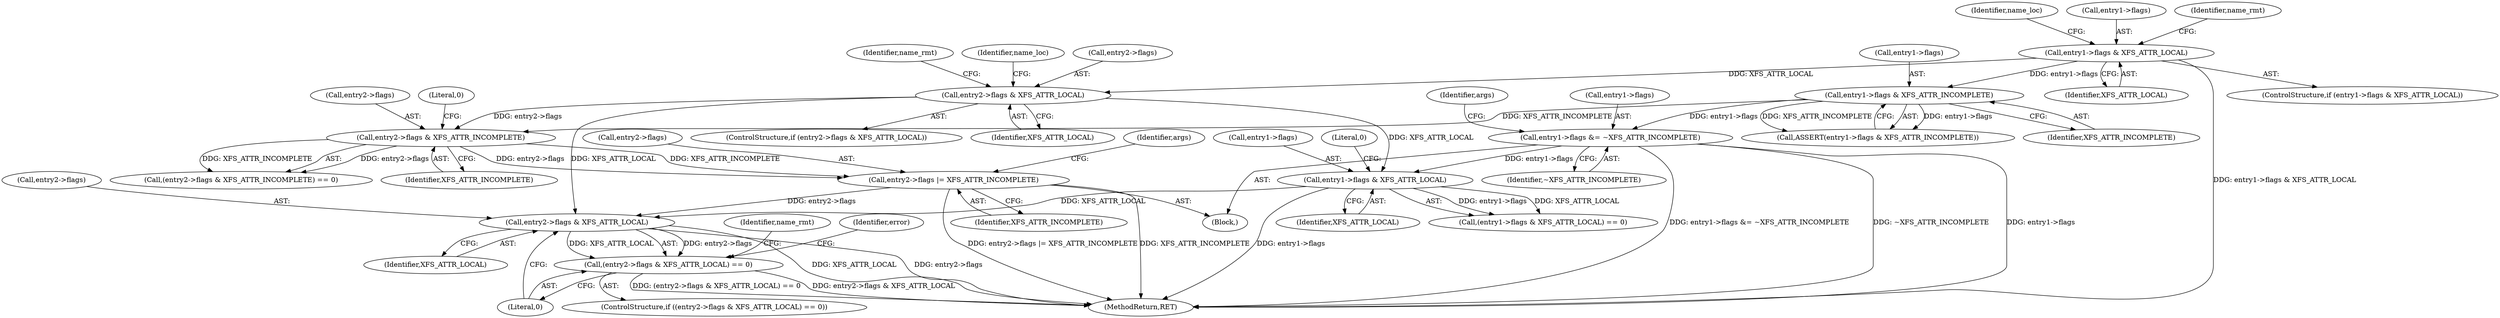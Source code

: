 digraph "0_linux_8275cdd0e7ac550dcce2b3ef6d2fb3b808c1ae59_4@pointer" {
"1000451" [label="(Call,entry2->flags & XFS_ATTR_LOCAL)"];
"1000433" [label="(Call,entry2->flags |= XFS_ATTR_INCOMPLETE)"];
"1000364" [label="(Call,entry2->flags & XFS_ATTR_INCOMPLETE)"];
"1000289" [label="(Call,entry2->flags & XFS_ATTR_LOCAL)"];
"1000242" [label="(Call,entry1->flags & XFS_ATTR_LOCAL)"];
"1000357" [label="(Call,entry1->flags & XFS_ATTR_INCOMPLETE)"];
"1000393" [label="(Call,entry1->flags & XFS_ATTR_LOCAL)"];
"1000370" [label="(Call,entry1->flags &= ~XFS_ATTR_INCOMPLETE)"];
"1000450" [label="(Call,(entry2->flags & XFS_ATTR_LOCAL) == 0)"];
"1000433" [label="(Call,entry2->flags |= XFS_ATTR_INCOMPLETE)"];
"1000361" [label="(Identifier,XFS_ATTR_INCOMPLETE)"];
"1000249" [label="(Identifier,name_loc)"];
"1000365" [label="(Call,entry2->flags)"];
"1000456" [label="(Literal,0)"];
"1000437" [label="(Identifier,XFS_ATTR_INCOMPLETE)"];
"1000368" [label="(Identifier,XFS_ATTR_INCOMPLETE)"];
"1000455" [label="(Identifier,XFS_ATTR_LOCAL)"];
"1000394" [label="(Call,entry1->flags)"];
"1000392" [label="(Call,(entry1->flags & XFS_ATTR_LOCAL) == 0)"];
"1000243" [label="(Call,entry1->flags)"];
"1000242" [label="(Call,entry1->flags & XFS_ATTR_LOCAL)"];
"1000288" [label="(ControlStructure,if (entry2->flags & XFS_ATTR_LOCAL))"];
"1000498" [label="(MethodReturn,RET)"];
"1000356" [label="(Call,ASSERT(entry1->flags & XFS_ATTR_INCOMPLETE))"];
"1000371" [label="(Call,entry1->flags)"];
"1000374" [label="(Identifier,~XFS_ATTR_INCOMPLETE)"];
"1000449" [label="(ControlStructure,if ((entry2->flags & XFS_ATTR_LOCAL) == 0))"];
"1000451" [label="(Call,entry2->flags & XFS_ATTR_LOCAL)"];
"1000369" [label="(Literal,0)"];
"1000270" [label="(Identifier,name_rmt)"];
"1000293" [label="(Identifier,XFS_ATTR_LOCAL)"];
"1000440" [label="(Identifier,args)"];
"1000363" [label="(Call,(entry2->flags & XFS_ATTR_INCOMPLETE) == 0)"];
"1000487" [label="(Identifier,error)"];
"1000398" [label="(Literal,0)"];
"1000434" [label="(Call,entry2->flags)"];
"1000459" [label="(Identifier,name_rmt)"];
"1000370" [label="(Call,entry1->flags &= ~XFS_ATTR_INCOMPLETE)"];
"1000241" [label="(ControlStructure,if (entry1->flags & XFS_ATTR_LOCAL))"];
"1000450" [label="(Call,(entry2->flags & XFS_ATTR_LOCAL) == 0)"];
"1000377" [label="(Identifier,args)"];
"1000246" [label="(Identifier,XFS_ATTR_LOCAL)"];
"1000289" [label="(Call,entry2->flags & XFS_ATTR_LOCAL)"];
"1000317" [label="(Identifier,name_rmt)"];
"1000358" [label="(Call,entry1->flags)"];
"1000364" [label="(Call,entry2->flags & XFS_ATTR_INCOMPLETE)"];
"1000296" [label="(Identifier,name_loc)"];
"1000397" [label="(Identifier,XFS_ATTR_LOCAL)"];
"1000357" [label="(Call,entry1->flags & XFS_ATTR_INCOMPLETE)"];
"1000393" [label="(Call,entry1->flags & XFS_ATTR_LOCAL)"];
"1000105" [label="(Block,)"];
"1000452" [label="(Call,entry2->flags)"];
"1000290" [label="(Call,entry2->flags)"];
"1000451" -> "1000450"  [label="AST: "];
"1000451" -> "1000455"  [label="CFG: "];
"1000452" -> "1000451"  [label="AST: "];
"1000455" -> "1000451"  [label="AST: "];
"1000456" -> "1000451"  [label="CFG: "];
"1000451" -> "1000498"  [label="DDG: XFS_ATTR_LOCAL"];
"1000451" -> "1000498"  [label="DDG: entry2->flags"];
"1000451" -> "1000450"  [label="DDG: entry2->flags"];
"1000451" -> "1000450"  [label="DDG: XFS_ATTR_LOCAL"];
"1000433" -> "1000451"  [label="DDG: entry2->flags"];
"1000393" -> "1000451"  [label="DDG: XFS_ATTR_LOCAL"];
"1000289" -> "1000451"  [label="DDG: XFS_ATTR_LOCAL"];
"1000433" -> "1000105"  [label="AST: "];
"1000433" -> "1000437"  [label="CFG: "];
"1000434" -> "1000433"  [label="AST: "];
"1000437" -> "1000433"  [label="AST: "];
"1000440" -> "1000433"  [label="CFG: "];
"1000433" -> "1000498"  [label="DDG: XFS_ATTR_INCOMPLETE"];
"1000433" -> "1000498"  [label="DDG: entry2->flags |= XFS_ATTR_INCOMPLETE"];
"1000364" -> "1000433"  [label="DDG: entry2->flags"];
"1000364" -> "1000433"  [label="DDG: XFS_ATTR_INCOMPLETE"];
"1000364" -> "1000363"  [label="AST: "];
"1000364" -> "1000368"  [label="CFG: "];
"1000365" -> "1000364"  [label="AST: "];
"1000368" -> "1000364"  [label="AST: "];
"1000369" -> "1000364"  [label="CFG: "];
"1000364" -> "1000363"  [label="DDG: entry2->flags"];
"1000364" -> "1000363"  [label="DDG: XFS_ATTR_INCOMPLETE"];
"1000289" -> "1000364"  [label="DDG: entry2->flags"];
"1000357" -> "1000364"  [label="DDG: XFS_ATTR_INCOMPLETE"];
"1000289" -> "1000288"  [label="AST: "];
"1000289" -> "1000293"  [label="CFG: "];
"1000290" -> "1000289"  [label="AST: "];
"1000293" -> "1000289"  [label="AST: "];
"1000296" -> "1000289"  [label="CFG: "];
"1000317" -> "1000289"  [label="CFG: "];
"1000242" -> "1000289"  [label="DDG: XFS_ATTR_LOCAL"];
"1000289" -> "1000393"  [label="DDG: XFS_ATTR_LOCAL"];
"1000242" -> "1000241"  [label="AST: "];
"1000242" -> "1000246"  [label="CFG: "];
"1000243" -> "1000242"  [label="AST: "];
"1000246" -> "1000242"  [label="AST: "];
"1000249" -> "1000242"  [label="CFG: "];
"1000270" -> "1000242"  [label="CFG: "];
"1000242" -> "1000498"  [label="DDG: entry1->flags & XFS_ATTR_LOCAL"];
"1000242" -> "1000357"  [label="DDG: entry1->flags"];
"1000357" -> "1000356"  [label="AST: "];
"1000357" -> "1000361"  [label="CFG: "];
"1000358" -> "1000357"  [label="AST: "];
"1000361" -> "1000357"  [label="AST: "];
"1000356" -> "1000357"  [label="CFG: "];
"1000357" -> "1000356"  [label="DDG: entry1->flags"];
"1000357" -> "1000356"  [label="DDG: XFS_ATTR_INCOMPLETE"];
"1000357" -> "1000370"  [label="DDG: entry1->flags"];
"1000393" -> "1000392"  [label="AST: "];
"1000393" -> "1000397"  [label="CFG: "];
"1000394" -> "1000393"  [label="AST: "];
"1000397" -> "1000393"  [label="AST: "];
"1000398" -> "1000393"  [label="CFG: "];
"1000393" -> "1000498"  [label="DDG: entry1->flags"];
"1000393" -> "1000392"  [label="DDG: entry1->flags"];
"1000393" -> "1000392"  [label="DDG: XFS_ATTR_LOCAL"];
"1000370" -> "1000393"  [label="DDG: entry1->flags"];
"1000370" -> "1000105"  [label="AST: "];
"1000370" -> "1000374"  [label="CFG: "];
"1000371" -> "1000370"  [label="AST: "];
"1000374" -> "1000370"  [label="AST: "];
"1000377" -> "1000370"  [label="CFG: "];
"1000370" -> "1000498"  [label="DDG: entry1->flags &= ~XFS_ATTR_INCOMPLETE"];
"1000370" -> "1000498"  [label="DDG: ~XFS_ATTR_INCOMPLETE"];
"1000370" -> "1000498"  [label="DDG: entry1->flags"];
"1000450" -> "1000449"  [label="AST: "];
"1000450" -> "1000456"  [label="CFG: "];
"1000456" -> "1000450"  [label="AST: "];
"1000459" -> "1000450"  [label="CFG: "];
"1000487" -> "1000450"  [label="CFG: "];
"1000450" -> "1000498"  [label="DDG: (entry2->flags & XFS_ATTR_LOCAL) == 0"];
"1000450" -> "1000498"  [label="DDG: entry2->flags & XFS_ATTR_LOCAL"];
}
